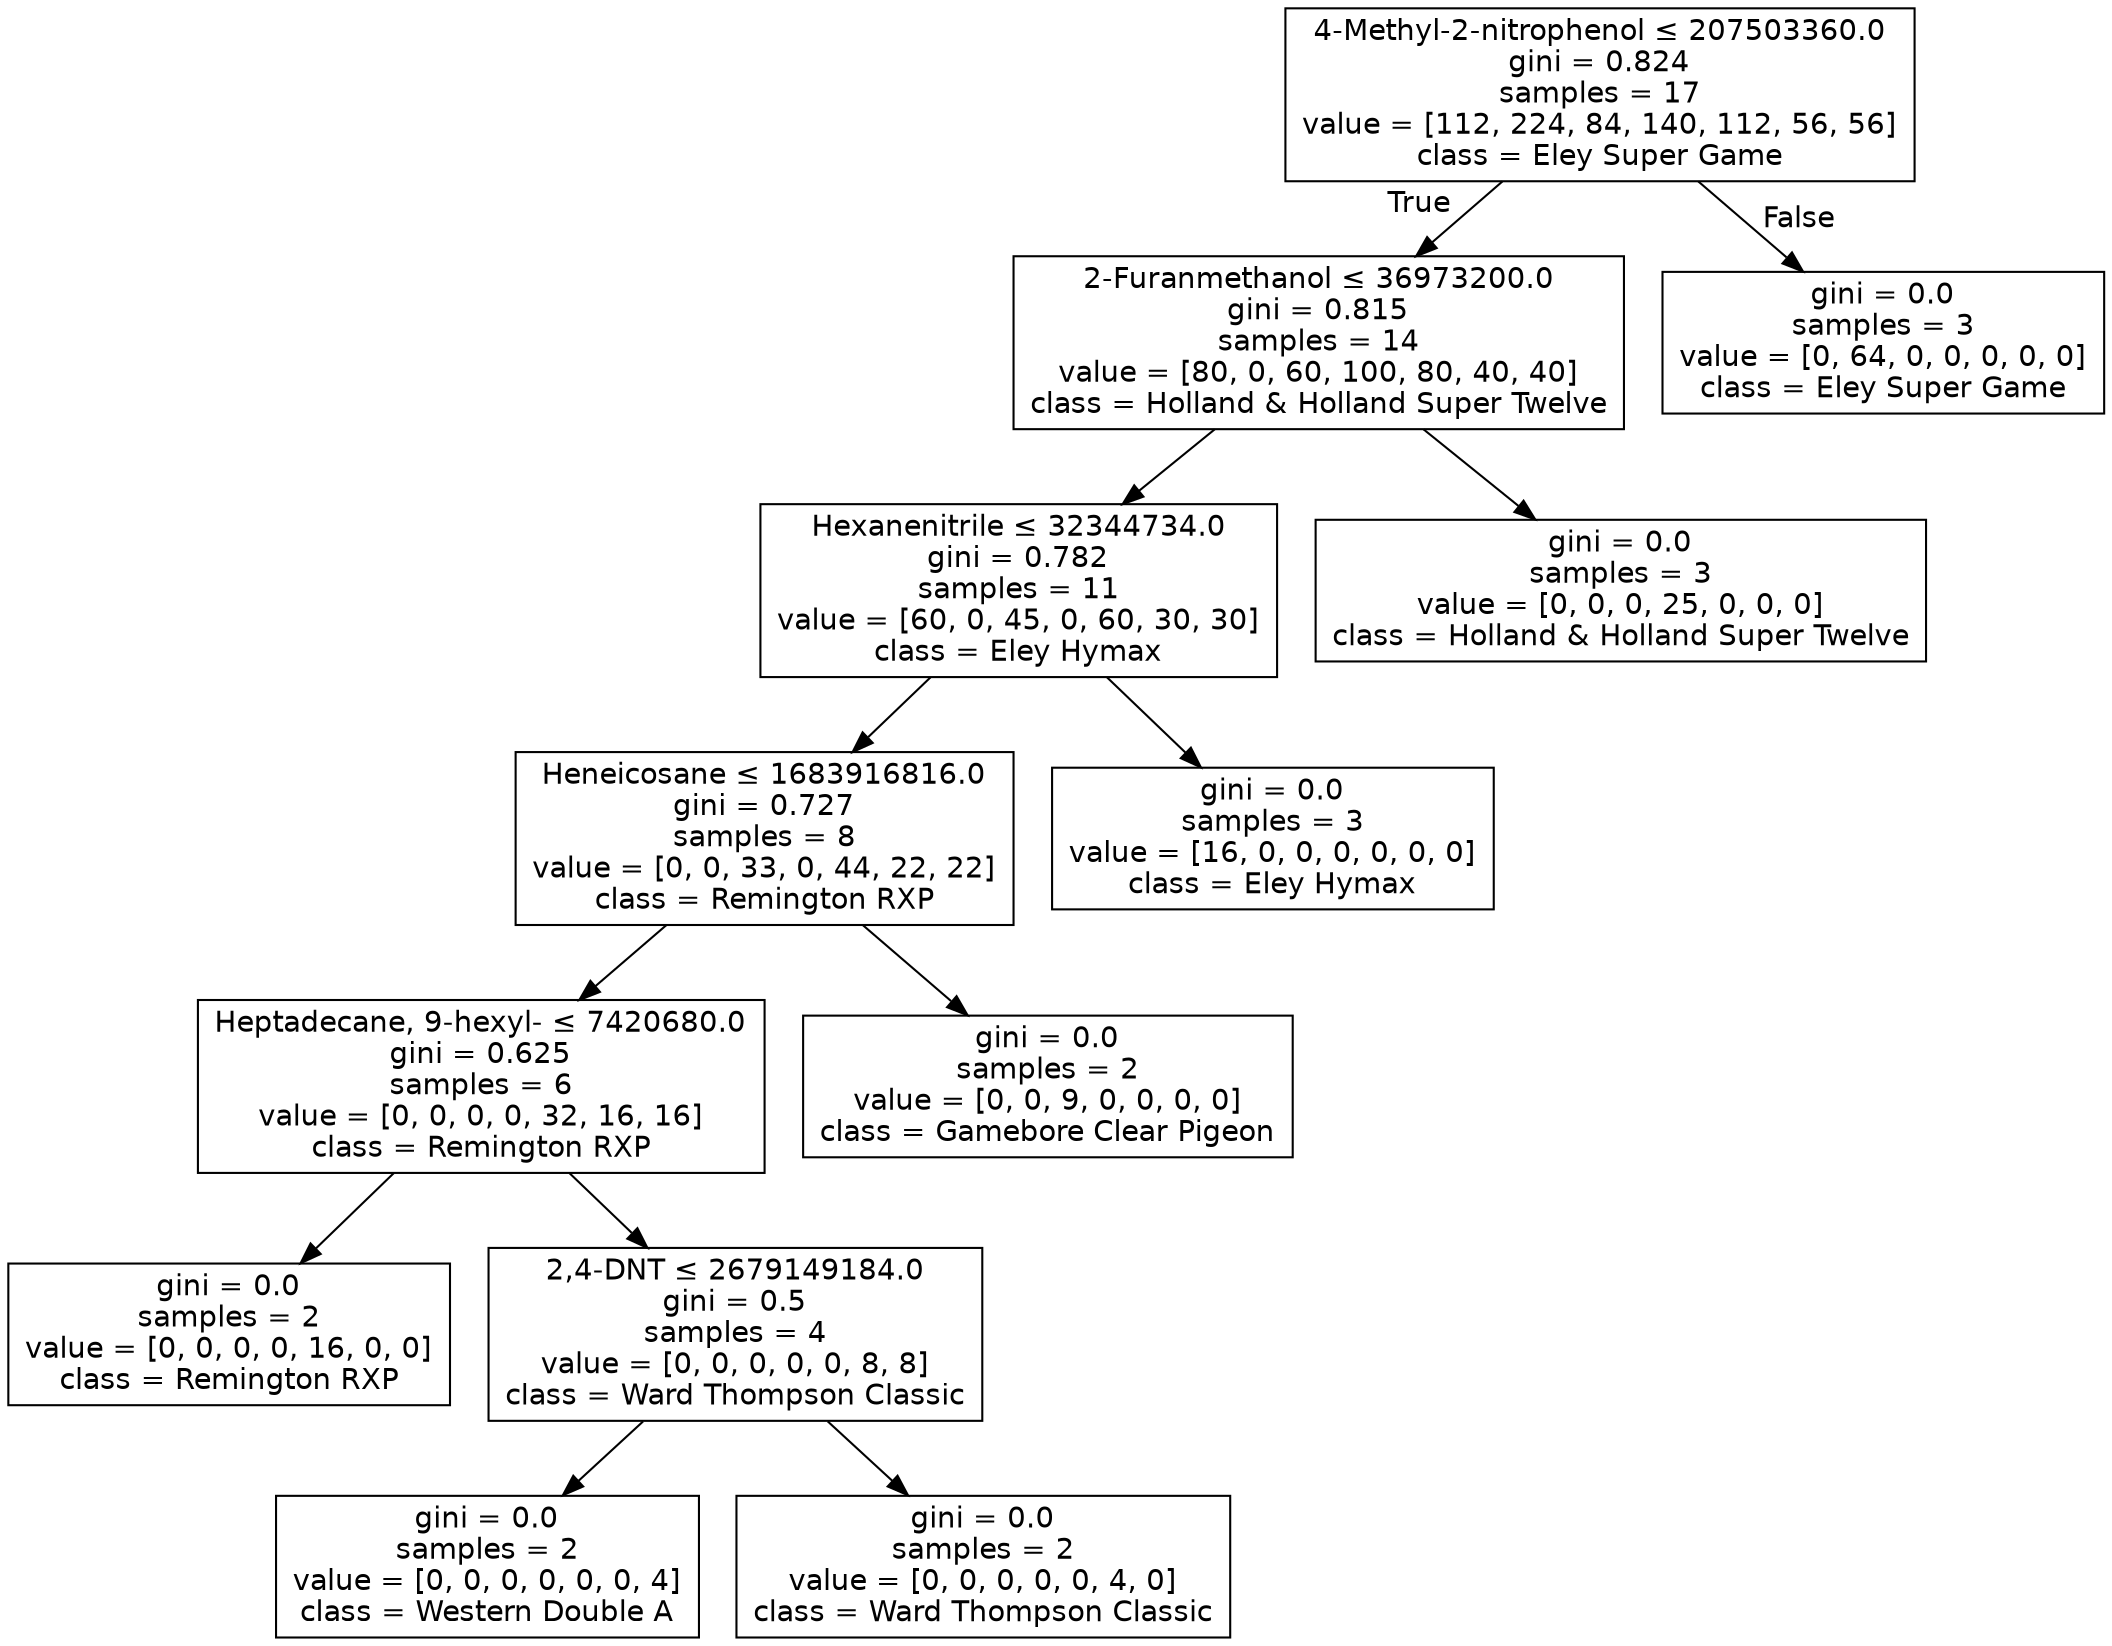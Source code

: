 digraph Tree {
node [shape=box, fontname="helvetica"] ;
edge [fontname="helvetica"] ;
0 [label=<4-Methyl-2-nitrophenol &le; 207503360.0<br/>gini = 0.824<br/>samples = 17<br/>value = [112, 224, 84, 140, 112, 56, 56]<br/>class = Eley Super Game>] ;
1 [label=<2-Furanmethanol &le; 36973200.0<br/>gini = 0.815<br/>samples = 14<br/>value = [80, 0, 60, 100, 80, 40, 40]<br/>class = Holland &amp; Holland Super Twelve>] ;
0 -> 1 [labeldistance=2.5, labelangle=45, headlabel="True"] ;
2 [label=<Hexanenitrile &le; 32344734.0<br/>gini = 0.782<br/>samples = 11<br/>value = [60, 0, 45, 0, 60, 30, 30]<br/>class = Eley Hymax>] ;
1 -> 2 ;
3 [label=<Heneicosane &le; 1683916816.0<br/>gini = 0.727<br/>samples = 8<br/>value = [0, 0, 33, 0, 44, 22, 22]<br/>class = Remington RXP>] ;
2 -> 3 ;
4 [label=<Heptadecane, 9-hexyl- &le; 7420680.0<br/>gini = 0.625<br/>samples = 6<br/>value = [0, 0, 0, 0, 32, 16, 16]<br/>class = Remington RXP>] ;
3 -> 4 ;
5 [label=<gini = 0.0<br/>samples = 2<br/>value = [0, 0, 0, 0, 16, 0, 0]<br/>class = Remington RXP>] ;
4 -> 5 ;
6 [label=<2,4-DNT &le; 2679149184.0<br/>gini = 0.5<br/>samples = 4<br/>value = [0, 0, 0, 0, 0, 8, 8]<br/>class = Ward Thompson Classic>] ;
4 -> 6 ;
7 [label=<gini = 0.0<br/>samples = 2<br/>value = [0, 0, 0, 0, 0, 0, 4]<br/>class = Western Double A>] ;
6 -> 7 ;
8 [label=<gini = 0.0<br/>samples = 2<br/>value = [0, 0, 0, 0, 0, 4, 0]<br/>class = Ward Thompson Classic>] ;
6 -> 8 ;
9 [label=<gini = 0.0<br/>samples = 2<br/>value = [0, 0, 9, 0, 0, 0, 0]<br/>class = Gamebore Clear Pigeon>] ;
3 -> 9 ;
10 [label=<gini = 0.0<br/>samples = 3<br/>value = [16, 0, 0, 0, 0, 0, 0]<br/>class = Eley Hymax>] ;
2 -> 10 ;
11 [label=<gini = 0.0<br/>samples = 3<br/>value = [0, 0, 0, 25, 0, 0, 0]<br/>class = Holland &amp; Holland Super Twelve>] ;
1 -> 11 ;
12 [label=<gini = 0.0<br/>samples = 3<br/>value = [0, 64, 0, 0, 0, 0, 0]<br/>class = Eley Super Game>] ;
0 -> 12 [labeldistance=2.5, labelangle=-45, headlabel="False"] ;
}
